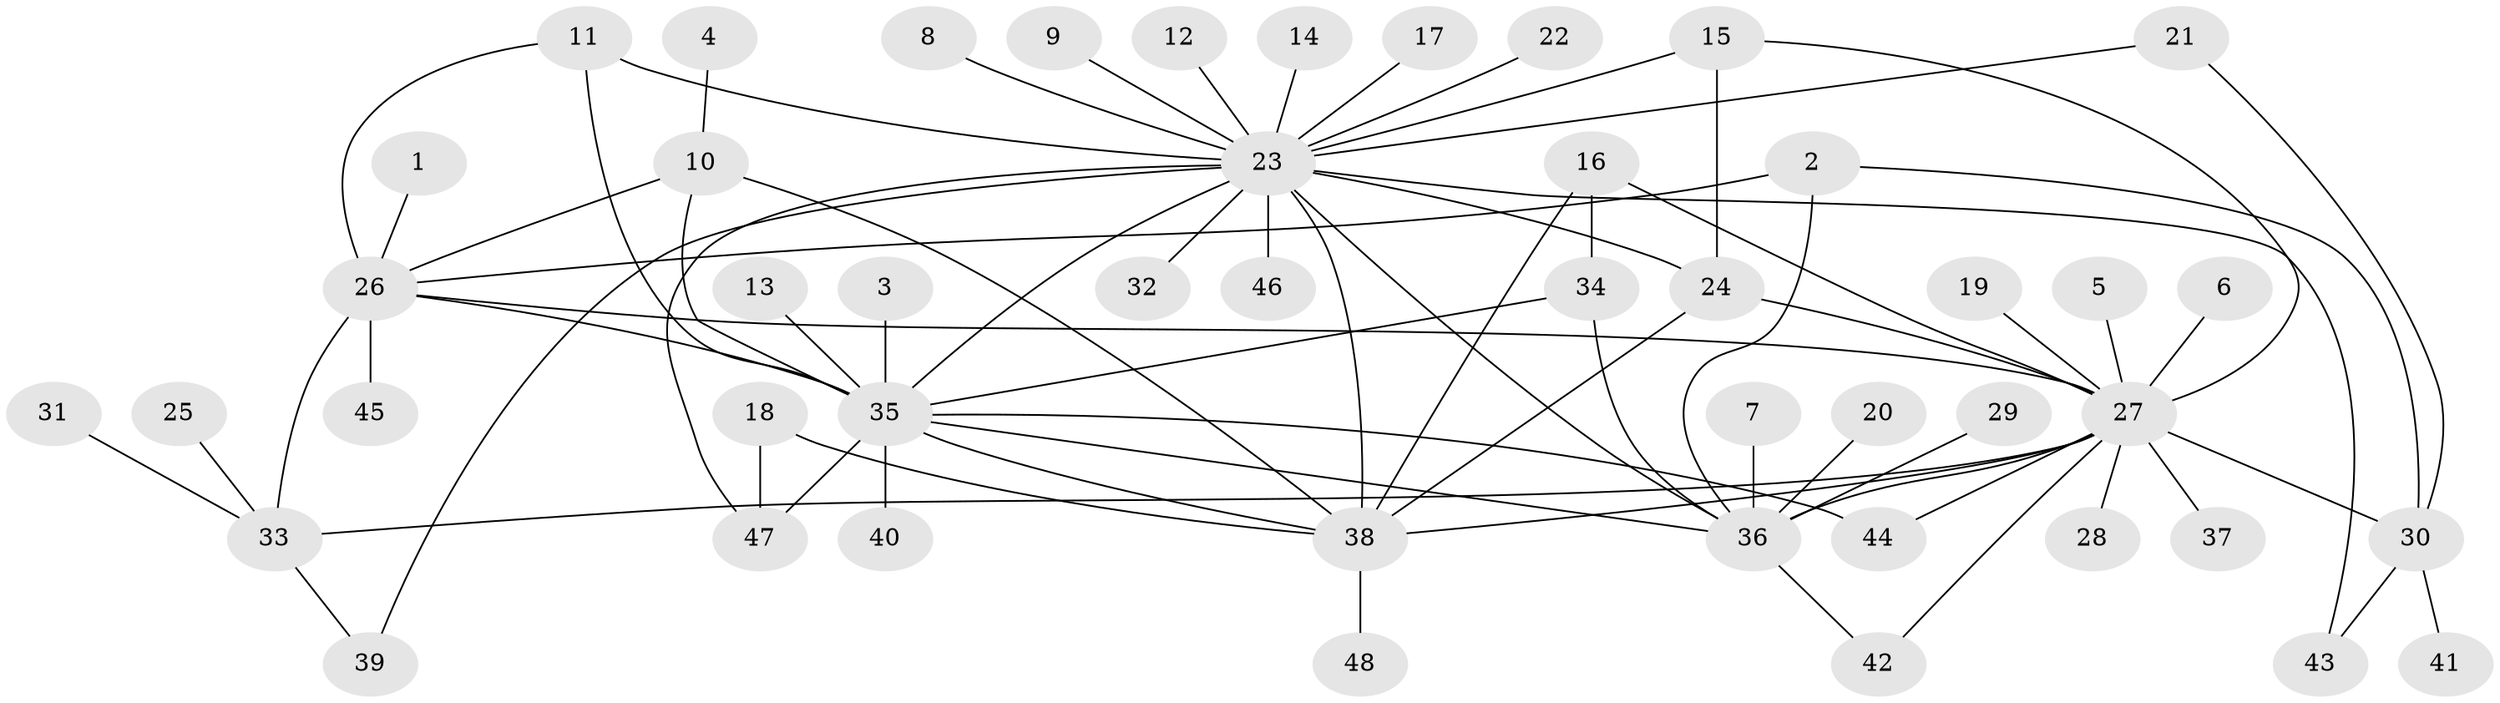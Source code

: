 // original degree distribution, {20: 0.010869565217391304, 6: 0.043478260869565216, 5: 0.043478260869565216, 12: 0.021739130434782608, 1: 0.4673913043478261, 10: 0.010869565217391304, 18: 0.010869565217391304, 3: 0.11956521739130435, 2: 0.22826086956521738, 4: 0.03260869565217391, 8: 0.010869565217391304}
// Generated by graph-tools (version 1.1) at 2025/49/03/09/25 03:49:56]
// undirected, 48 vertices, 72 edges
graph export_dot {
graph [start="1"]
  node [color=gray90,style=filled];
  1;
  2;
  3;
  4;
  5;
  6;
  7;
  8;
  9;
  10;
  11;
  12;
  13;
  14;
  15;
  16;
  17;
  18;
  19;
  20;
  21;
  22;
  23;
  24;
  25;
  26;
  27;
  28;
  29;
  30;
  31;
  32;
  33;
  34;
  35;
  36;
  37;
  38;
  39;
  40;
  41;
  42;
  43;
  44;
  45;
  46;
  47;
  48;
  1 -- 26 [weight=2.0];
  2 -- 26 [weight=1.0];
  2 -- 30 [weight=1.0];
  2 -- 36 [weight=1.0];
  3 -- 35 [weight=1.0];
  4 -- 10 [weight=1.0];
  5 -- 27 [weight=1.0];
  6 -- 27 [weight=1.0];
  7 -- 36 [weight=1.0];
  8 -- 23 [weight=1.0];
  9 -- 23 [weight=1.0];
  10 -- 26 [weight=1.0];
  10 -- 35 [weight=1.0];
  10 -- 38 [weight=1.0];
  11 -- 23 [weight=1.0];
  11 -- 26 [weight=1.0];
  11 -- 35 [weight=1.0];
  12 -- 23 [weight=1.0];
  13 -- 35 [weight=1.0];
  14 -- 23 [weight=1.0];
  15 -- 23 [weight=1.0];
  15 -- 24 [weight=1.0];
  15 -- 27 [weight=1.0];
  16 -- 27 [weight=1.0];
  16 -- 34 [weight=1.0];
  16 -- 38 [weight=1.0];
  17 -- 23 [weight=1.0];
  18 -- 38 [weight=1.0];
  18 -- 47 [weight=1.0];
  19 -- 27 [weight=1.0];
  20 -- 36 [weight=1.0];
  21 -- 23 [weight=1.0];
  21 -- 30 [weight=1.0];
  22 -- 23 [weight=1.0];
  23 -- 24 [weight=1.0];
  23 -- 32 [weight=1.0];
  23 -- 35 [weight=2.0];
  23 -- 36 [weight=1.0];
  23 -- 38 [weight=1.0];
  23 -- 39 [weight=1.0];
  23 -- 43 [weight=1.0];
  23 -- 46 [weight=1.0];
  23 -- 47 [weight=1.0];
  24 -- 27 [weight=1.0];
  24 -- 38 [weight=1.0];
  25 -- 33 [weight=1.0];
  26 -- 27 [weight=1.0];
  26 -- 33 [weight=1.0];
  26 -- 35 [weight=1.0];
  26 -- 45 [weight=1.0];
  27 -- 28 [weight=1.0];
  27 -- 30 [weight=1.0];
  27 -- 33 [weight=1.0];
  27 -- 36 [weight=2.0];
  27 -- 37 [weight=1.0];
  27 -- 38 [weight=2.0];
  27 -- 42 [weight=1.0];
  27 -- 44 [weight=1.0];
  29 -- 36 [weight=1.0];
  30 -- 41 [weight=1.0];
  30 -- 43 [weight=1.0];
  31 -- 33 [weight=1.0];
  33 -- 39 [weight=1.0];
  34 -- 35 [weight=1.0];
  34 -- 36 [weight=1.0];
  35 -- 36 [weight=1.0];
  35 -- 38 [weight=1.0];
  35 -- 40 [weight=1.0];
  35 -- 44 [weight=2.0];
  35 -- 47 [weight=1.0];
  36 -- 42 [weight=1.0];
  38 -- 48 [weight=1.0];
}
